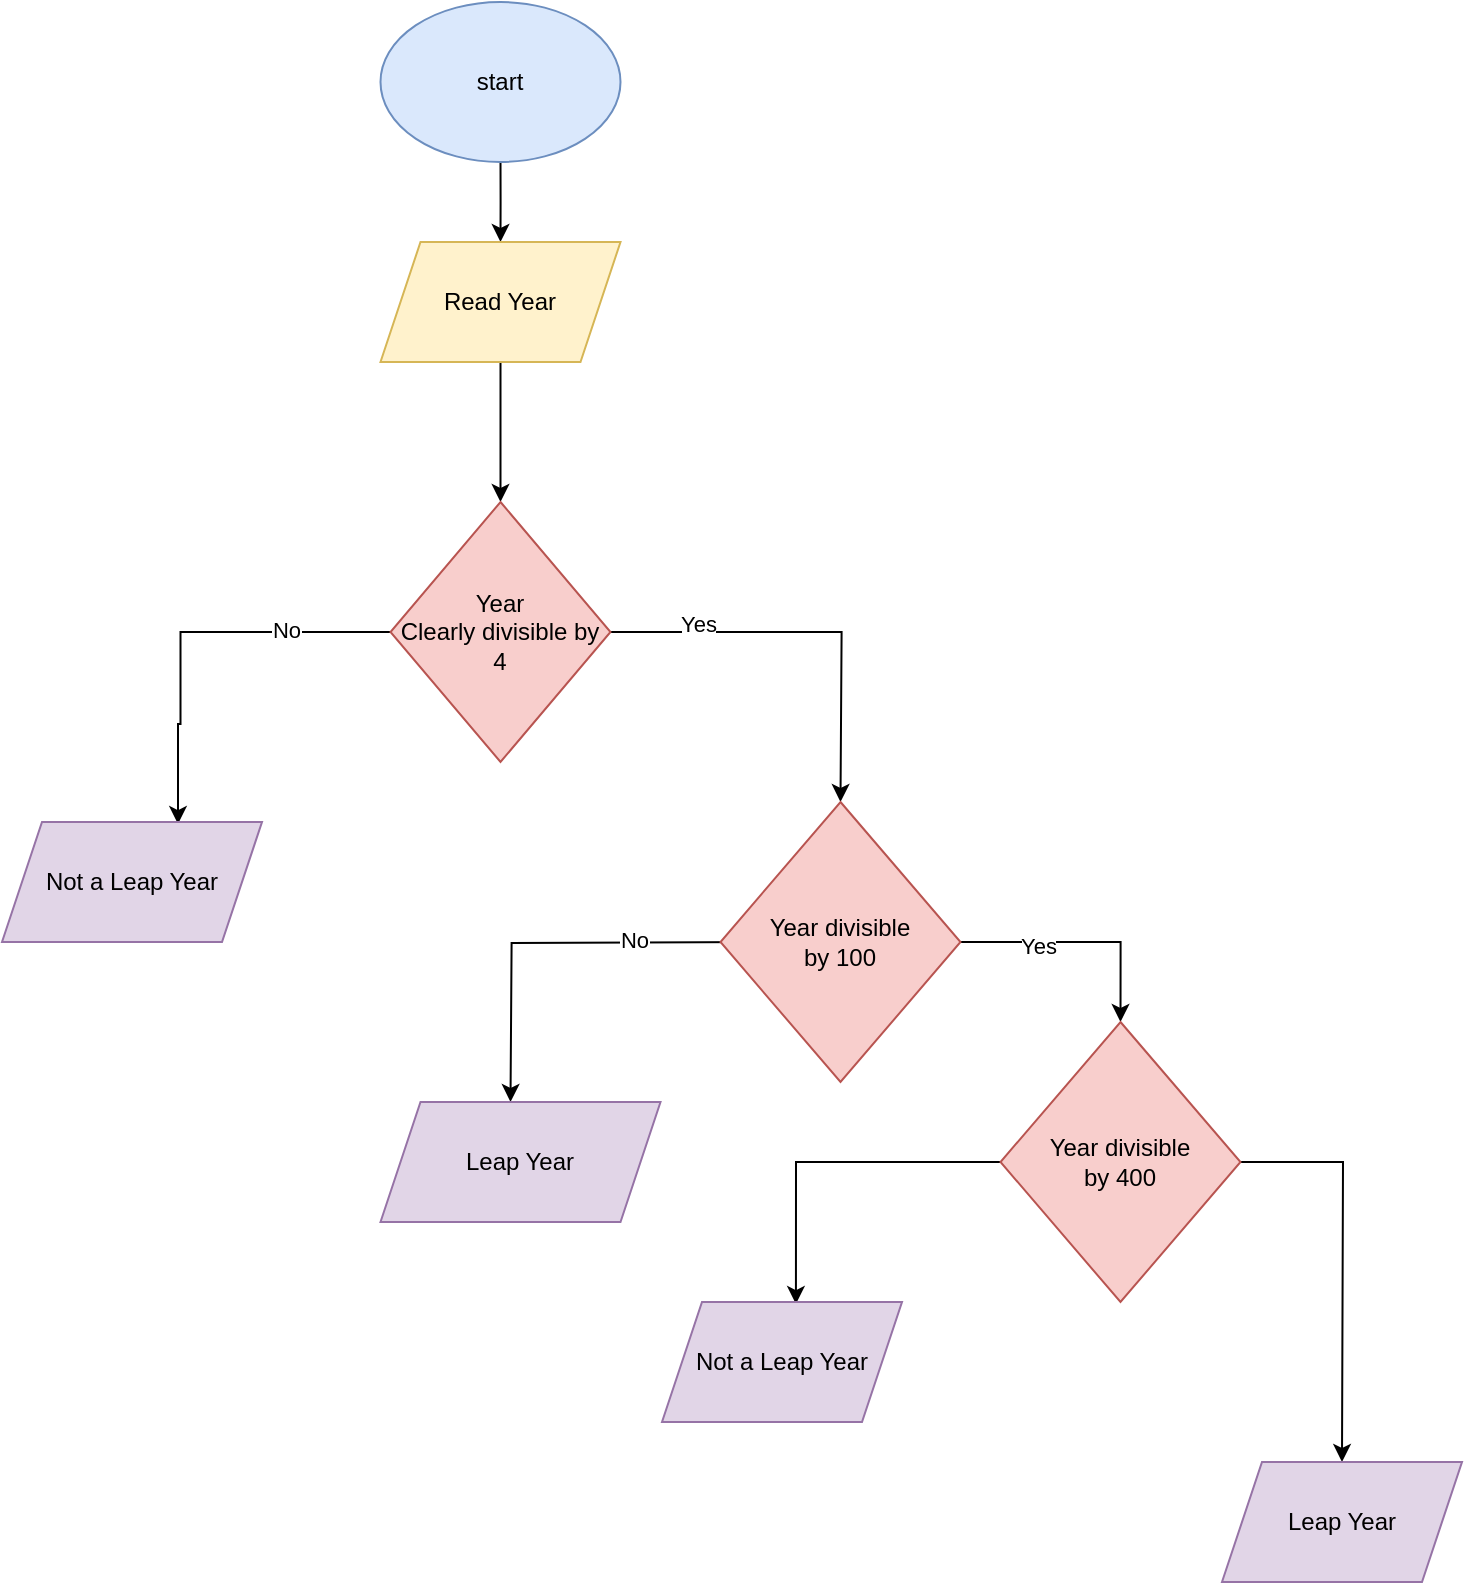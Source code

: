 <mxfile version="14.3.1" type="github">
  <diagram id="C5RBs43oDa-KdzZeNtuy" name="Page-1">
    <mxGraphModel dx="1186" dy="764" grid="1" gridSize="10" guides="1" tooltips="1" connect="1" arrows="1" fold="1" page="1" pageScale="1" pageWidth="827" pageHeight="1169" math="0" shadow="0">
      <root>
        <mxCell id="WIyWlLk6GJQsqaUBKTNV-0" />
        <mxCell id="WIyWlLk6GJQsqaUBKTNV-1" parent="WIyWlLk6GJQsqaUBKTNV-0" />
        <mxCell id="lqkFV1ZPry2E3nPWpPAE-2" style="edgeStyle=orthogonalEdgeStyle;rounded=0;orthogonalLoop=1;jettySize=auto;html=1;" edge="1" parent="WIyWlLk6GJQsqaUBKTNV-1" source="lqkFV1ZPry2E3nPWpPAE-1">
          <mxGeometry relative="1" as="geometry">
            <mxPoint x="309.25" y="210" as="targetPoint" />
          </mxGeometry>
        </mxCell>
        <mxCell id="lqkFV1ZPry2E3nPWpPAE-1" value="start" style="ellipse;whiteSpace=wrap;html=1;fillColor=#dae8fc;strokeColor=#6c8ebf;" vertex="1" parent="WIyWlLk6GJQsqaUBKTNV-1">
          <mxGeometry x="249.25" y="90" width="120" height="80" as="geometry" />
        </mxCell>
        <mxCell id="lqkFV1ZPry2E3nPWpPAE-8" style="edgeStyle=orthogonalEdgeStyle;rounded=0;orthogonalLoop=1;jettySize=auto;html=1;entryX=0.5;entryY=0;entryDx=0;entryDy=0;" edge="1" parent="WIyWlLk6GJQsqaUBKTNV-1" source="lqkFV1ZPry2E3nPWpPAE-3" target="lqkFV1ZPry2E3nPWpPAE-4">
          <mxGeometry relative="1" as="geometry" />
        </mxCell>
        <mxCell id="lqkFV1ZPry2E3nPWpPAE-3" value="Read Year" style="shape=parallelogram;perimeter=parallelogramPerimeter;whiteSpace=wrap;html=1;fixedSize=1;fillColor=#fff2cc;strokeColor=#d6b656;" vertex="1" parent="WIyWlLk6GJQsqaUBKTNV-1">
          <mxGeometry x="249.25" y="210" width="120" height="60" as="geometry" />
        </mxCell>
        <mxCell id="lqkFV1ZPry2E3nPWpPAE-12" style="edgeStyle=orthogonalEdgeStyle;rounded=0;orthogonalLoop=1;jettySize=auto;html=1;entryX=0.375;entryY=0.017;entryDx=0;entryDy=0;entryPerimeter=0;" edge="1" parent="WIyWlLk6GJQsqaUBKTNV-1" source="lqkFV1ZPry2E3nPWpPAE-4">
          <mxGeometry relative="1" as="geometry">
            <mxPoint x="148" y="501.02" as="targetPoint" />
            <Array as="points">
              <mxPoint x="149.25" y="405" />
              <mxPoint x="149.25" y="451" />
              <mxPoint x="148.25" y="451" />
            </Array>
          </mxGeometry>
        </mxCell>
        <mxCell id="lqkFV1ZPry2E3nPWpPAE-25" value="No" style="edgeLabel;html=1;align=center;verticalAlign=middle;resizable=0;points=[];" vertex="1" connectable="0" parent="lqkFV1ZPry2E3nPWpPAE-12">
          <mxGeometry x="-0.476" y="-1" relative="1" as="geometry">
            <mxPoint as="offset" />
          </mxGeometry>
        </mxCell>
        <mxCell id="lqkFV1ZPry2E3nPWpPAE-15" style="edgeStyle=orthogonalEdgeStyle;rounded=0;orthogonalLoop=1;jettySize=auto;html=1;" edge="1" parent="WIyWlLk6GJQsqaUBKTNV-1" source="lqkFV1ZPry2E3nPWpPAE-4">
          <mxGeometry relative="1" as="geometry">
            <mxPoint x="479.25" y="490" as="targetPoint" />
          </mxGeometry>
        </mxCell>
        <mxCell id="lqkFV1ZPry2E3nPWpPAE-26" value="Yes" style="edgeLabel;html=1;align=center;verticalAlign=middle;resizable=0;points=[];" vertex="1" connectable="0" parent="lqkFV1ZPry2E3nPWpPAE-15">
          <mxGeometry x="-0.57" y="4" relative="1" as="geometry">
            <mxPoint as="offset" />
          </mxGeometry>
        </mxCell>
        <mxCell id="lqkFV1ZPry2E3nPWpPAE-4" value="Year&lt;br&gt;Clearly divisible by 4" style="rhombus;whiteSpace=wrap;html=1;fillColor=#f8cecc;strokeColor=#b85450;" vertex="1" parent="WIyWlLk6GJQsqaUBKTNV-1">
          <mxGeometry x="254.25" y="340" width="110" height="130" as="geometry" />
        </mxCell>
        <mxCell id="lqkFV1ZPry2E3nPWpPAE-9" value="Not a Leap Year" style="shape=parallelogram;perimeter=parallelogramPerimeter;whiteSpace=wrap;html=1;fixedSize=1;fillColor=#e1d5e7;strokeColor=#9673a6;" vertex="1" parent="WIyWlLk6GJQsqaUBKTNV-1">
          <mxGeometry x="60" y="500" width="130" height="60" as="geometry" />
        </mxCell>
        <mxCell id="lqkFV1ZPry2E3nPWpPAE-17" style="edgeStyle=orthogonalEdgeStyle;rounded=0;orthogonalLoop=1;jettySize=auto;html=1;" edge="1" parent="WIyWlLk6GJQsqaUBKTNV-1">
          <mxGeometry relative="1" as="geometry">
            <mxPoint x="314.25" y="640" as="targetPoint" />
            <mxPoint x="444.25" y="560" as="sourcePoint" />
          </mxGeometry>
        </mxCell>
        <mxCell id="lqkFV1ZPry2E3nPWpPAE-23" value="No" style="edgeLabel;html=1;align=center;verticalAlign=middle;resizable=0;points=[];" vertex="1" connectable="0" parent="lqkFV1ZPry2E3nPWpPAE-17">
          <mxGeometry x="-0.343" y="-2" relative="1" as="geometry">
            <mxPoint as="offset" />
          </mxGeometry>
        </mxCell>
        <mxCell id="lqkFV1ZPry2E3nPWpPAE-18" style="edgeStyle=orthogonalEdgeStyle;rounded=0;orthogonalLoop=1;jettySize=auto;html=1;entryX=0.5;entryY=0;entryDx=0;entryDy=0;" edge="1" parent="WIyWlLk6GJQsqaUBKTNV-1" source="lqkFV1ZPry2E3nPWpPAE-16" target="lqkFV1ZPry2E3nPWpPAE-20">
          <mxGeometry relative="1" as="geometry">
            <mxPoint x="679.25" y="640" as="targetPoint" />
          </mxGeometry>
        </mxCell>
        <mxCell id="lqkFV1ZPry2E3nPWpPAE-24" value="Yes" style="edgeLabel;html=1;align=center;verticalAlign=middle;resizable=0;points=[];" vertex="1" connectable="0" parent="lqkFV1ZPry2E3nPWpPAE-18">
          <mxGeometry x="-0.367" y="-2" relative="1" as="geometry">
            <mxPoint as="offset" />
          </mxGeometry>
        </mxCell>
        <mxCell id="lqkFV1ZPry2E3nPWpPAE-16" value="Year divisible &lt;br&gt;by 100" style="rhombus;whiteSpace=wrap;html=1;fillColor=#f8cecc;strokeColor=#b85450;" vertex="1" parent="WIyWlLk6GJQsqaUBKTNV-1">
          <mxGeometry x="419.25" y="490" width="120" height="140" as="geometry" />
        </mxCell>
        <mxCell id="lqkFV1ZPry2E3nPWpPAE-19" value="Leap Year" style="shape=parallelogram;perimeter=parallelogramPerimeter;whiteSpace=wrap;html=1;fixedSize=1;fillColor=#e1d5e7;strokeColor=#9673a6;" vertex="1" parent="WIyWlLk6GJQsqaUBKTNV-1">
          <mxGeometry x="249.25" y="640" width="140" height="60" as="geometry" />
        </mxCell>
        <mxCell id="lqkFV1ZPry2E3nPWpPAE-31" style="edgeStyle=orthogonalEdgeStyle;rounded=0;orthogonalLoop=1;jettySize=auto;html=1;entryX=0.558;entryY=0.017;entryDx=0;entryDy=0;entryPerimeter=0;" edge="1" parent="WIyWlLk6GJQsqaUBKTNV-1" source="lqkFV1ZPry2E3nPWpPAE-20" target="lqkFV1ZPry2E3nPWpPAE-28">
          <mxGeometry relative="1" as="geometry" />
        </mxCell>
        <mxCell id="lqkFV1ZPry2E3nPWpPAE-34" style="edgeStyle=orthogonalEdgeStyle;rounded=0;orthogonalLoop=1;jettySize=auto;html=1;" edge="1" parent="WIyWlLk6GJQsqaUBKTNV-1" source="lqkFV1ZPry2E3nPWpPAE-20">
          <mxGeometry relative="1" as="geometry">
            <mxPoint x="730" y="820" as="targetPoint" />
          </mxGeometry>
        </mxCell>
        <mxCell id="lqkFV1ZPry2E3nPWpPAE-20" value="Year divisible &lt;br&gt;by 400" style="rhombus;whiteSpace=wrap;html=1;fillColor=#f8cecc;strokeColor=#b85450;" vertex="1" parent="WIyWlLk6GJQsqaUBKTNV-1">
          <mxGeometry x="559.25" y="600" width="120" height="140" as="geometry" />
        </mxCell>
        <mxCell id="lqkFV1ZPry2E3nPWpPAE-28" value="Not a Leap Year" style="shape=parallelogram;perimeter=parallelogramPerimeter;whiteSpace=wrap;html=1;fixedSize=1;fillColor=#e1d5e7;strokeColor=#9673a6;" vertex="1" parent="WIyWlLk6GJQsqaUBKTNV-1">
          <mxGeometry x="390" y="740" width="120" height="60" as="geometry" />
        </mxCell>
        <mxCell id="lqkFV1ZPry2E3nPWpPAE-33" value="Leap Year" style="shape=parallelogram;perimeter=parallelogramPerimeter;whiteSpace=wrap;html=1;fixedSize=1;fillColor=#e1d5e7;strokeColor=#9673a6;" vertex="1" parent="WIyWlLk6GJQsqaUBKTNV-1">
          <mxGeometry x="670" y="820" width="120" height="60" as="geometry" />
        </mxCell>
      </root>
    </mxGraphModel>
  </diagram>
</mxfile>
